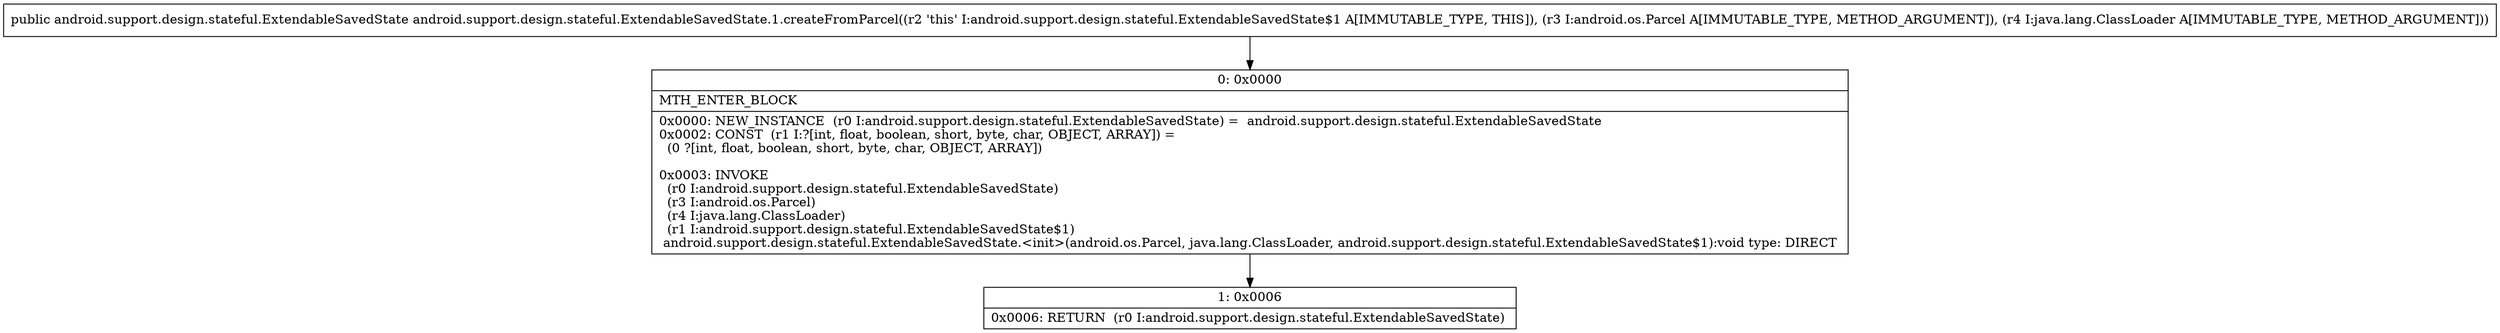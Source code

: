 digraph "CFG forandroid.support.design.stateful.ExtendableSavedState.1.createFromParcel(Landroid\/os\/Parcel;Ljava\/lang\/ClassLoader;)Landroid\/support\/design\/stateful\/ExtendableSavedState;" {
Node_0 [shape=record,label="{0\:\ 0x0000|MTH_ENTER_BLOCK\l|0x0000: NEW_INSTANCE  (r0 I:android.support.design.stateful.ExtendableSavedState) =  android.support.design.stateful.ExtendableSavedState \l0x0002: CONST  (r1 I:?[int, float, boolean, short, byte, char, OBJECT, ARRAY]) = \l  (0 ?[int, float, boolean, short, byte, char, OBJECT, ARRAY])\l \l0x0003: INVOKE  \l  (r0 I:android.support.design.stateful.ExtendableSavedState)\l  (r3 I:android.os.Parcel)\l  (r4 I:java.lang.ClassLoader)\l  (r1 I:android.support.design.stateful.ExtendableSavedState$1)\l android.support.design.stateful.ExtendableSavedState.\<init\>(android.os.Parcel, java.lang.ClassLoader, android.support.design.stateful.ExtendableSavedState$1):void type: DIRECT \l}"];
Node_1 [shape=record,label="{1\:\ 0x0006|0x0006: RETURN  (r0 I:android.support.design.stateful.ExtendableSavedState) \l}"];
MethodNode[shape=record,label="{public android.support.design.stateful.ExtendableSavedState android.support.design.stateful.ExtendableSavedState.1.createFromParcel((r2 'this' I:android.support.design.stateful.ExtendableSavedState$1 A[IMMUTABLE_TYPE, THIS]), (r3 I:android.os.Parcel A[IMMUTABLE_TYPE, METHOD_ARGUMENT]), (r4 I:java.lang.ClassLoader A[IMMUTABLE_TYPE, METHOD_ARGUMENT])) }"];
MethodNode -> Node_0;
Node_0 -> Node_1;
}

